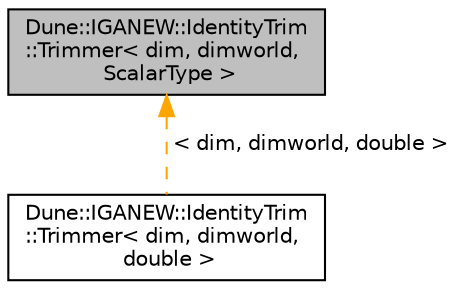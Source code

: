 digraph "Dune::IGANEW::IdentityTrim::Trimmer&lt; dim, dimworld, ScalarType &gt;"
{
 // LATEX_PDF_SIZE
  edge [fontname="Helvetica",fontsize="10",labelfontname="Helvetica",labelfontsize="10"];
  node [fontname="Helvetica",fontsize="10",shape=record];
  Node1 [label="Dune::IGANEW::IdentityTrim\l::Trimmer\< dim, dimworld,\l ScalarType \>",height=0.2,width=0.4,color="black", fillcolor="grey75", style="filled", fontcolor="black",tooltip="Trimmer struct representing a trimmer with identity trimming (no trimming at all)."];
  Node1 -> Node2 [dir="back",color="orange",fontsize="10",style="dashed",label=" \< dim, dimworld, double \>" ,fontname="Helvetica"];
  Node2 [label="Dune::IGANEW::IdentityTrim\l::Trimmer\< dim, dimworld,\l double \>",height=0.2,width=0.4,color="black", fillcolor="white", style="filled",URL="$d8/d8c/a01527.html",tooltip=" "];
}
